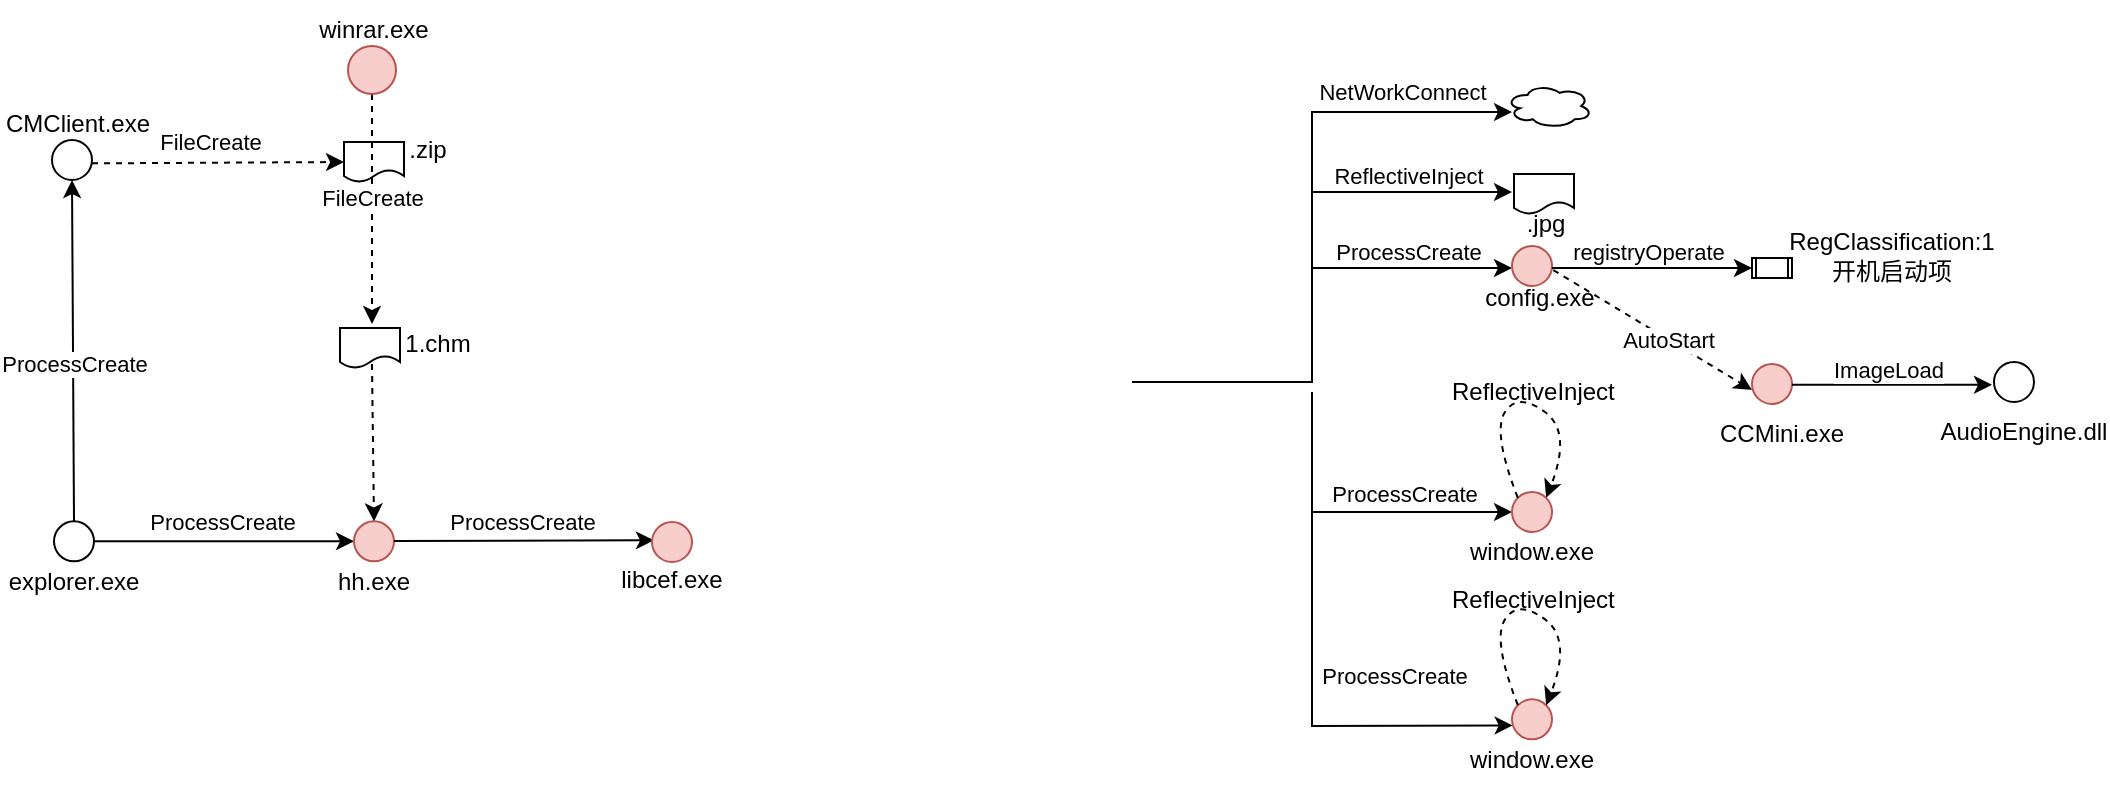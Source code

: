 <mxfile version="24.7.8">
  <diagram name="第 1 页" id="0wln6qU0DTgtoeFPeZgD">
    <mxGraphModel dx="1036" dy="457" grid="1" gridSize="10" guides="1" tooltips="1" connect="1" arrows="1" fold="1" page="1" pageScale="1" pageWidth="827" pageHeight="1169" math="0" shadow="0">
      <root>
        <mxCell id="0" />
        <mxCell id="1" parent="0" />
        <mxCell id="ZeUm5O9vcnacn5TollS_-1" value="" style="ellipse;whiteSpace=wrap;html=1;aspect=fixed;" vertex="1" parent="1">
          <mxGeometry x="141" y="358.67" width="20" height="20" as="geometry" />
        </mxCell>
        <mxCell id="ZeUm5O9vcnacn5TollS_-2" value="" style="endArrow=classic;html=1;rounded=0;exitX=1;exitY=0.5;exitDx=0;exitDy=0;" edge="1" parent="1" source="ZeUm5O9vcnacn5TollS_-1">
          <mxGeometry width="50" height="50" relative="1" as="geometry">
            <mxPoint x="391" y="353.67" as="sourcePoint" />
            <mxPoint x="291" y="368.67" as="targetPoint" />
          </mxGeometry>
        </mxCell>
        <mxCell id="ZeUm5O9vcnacn5TollS_-3" value="ProcessCreate" style="edgeLabel;html=1;align=center;verticalAlign=middle;resizable=0;points=[];" vertex="1" connectable="0" parent="ZeUm5O9vcnacn5TollS_-2">
          <mxGeometry x="-0.16" y="3" relative="1" as="geometry">
            <mxPoint x="9" y="-7" as="offset" />
          </mxGeometry>
        </mxCell>
        <mxCell id="ZeUm5O9vcnacn5TollS_-4" value="" style="ellipse;whiteSpace=wrap;html=1;aspect=fixed;fillColor=#f8cecc;strokeColor=#b85450;" vertex="1" parent="1">
          <mxGeometry x="291" y="358.67" width="20" height="20" as="geometry" />
        </mxCell>
        <mxCell id="ZeUm5O9vcnacn5TollS_-5" value="" style="endArrow=classic;html=1;rounded=0;entryX=0;entryY=0.5;entryDx=0;entryDy=0;" edge="1" parent="1" target="ZeUm5O9vcnacn5TollS_-9">
          <mxGeometry width="50" height="50" relative="1" as="geometry">
            <mxPoint x="770" y="294" as="sourcePoint" />
            <mxPoint x="818" y="444" as="targetPoint" />
            <Array as="points">
              <mxPoint x="770" y="354" />
            </Array>
          </mxGeometry>
        </mxCell>
        <mxCell id="ZeUm5O9vcnacn5TollS_-6" value="ProcessCreate" style="edgeLabel;html=1;align=center;verticalAlign=middle;resizable=0;points=[];" vertex="1" connectable="0" parent="ZeUm5O9vcnacn5TollS_-5">
          <mxGeometry x="-0.16" y="3" relative="1" as="geometry">
            <mxPoint x="39" y="-6" as="offset" />
          </mxGeometry>
        </mxCell>
        <mxCell id="ZeUm5O9vcnacn5TollS_-7" value="explorer.exe" style="text;strokeColor=none;align=center;fillColor=none;html=1;verticalAlign=middle;whiteSpace=wrap;rounded=0;" vertex="1" parent="1">
          <mxGeometry x="121" y="373.67" width="60" height="30" as="geometry" />
        </mxCell>
        <mxCell id="ZeUm5O9vcnacn5TollS_-8" value="hh.exe" style="text;strokeColor=none;align=center;fillColor=none;html=1;verticalAlign=middle;whiteSpace=wrap;rounded=0;" vertex="1" parent="1">
          <mxGeometry x="271" y="373.67" width="60" height="30" as="geometry" />
        </mxCell>
        <mxCell id="ZeUm5O9vcnacn5TollS_-9" value="" style="ellipse;whiteSpace=wrap;html=1;aspect=fixed;fillColor=#f8cecc;strokeColor=#b85450;" vertex="1" parent="1">
          <mxGeometry x="870" y="344" width="20" height="20" as="geometry" />
        </mxCell>
        <mxCell id="ZeUm5O9vcnacn5TollS_-10" value="window.exe" style="text;strokeColor=none;align=center;fillColor=none;html=1;verticalAlign=middle;whiteSpace=wrap;rounded=0;" vertex="1" parent="1">
          <mxGeometry x="850" y="359" width="60" height="30" as="geometry" />
        </mxCell>
        <mxCell id="ZeUm5O9vcnacn5TollS_-11" value="" style="endArrow=classic;html=1;rounded=0;exitX=0.5;exitY=0;exitDx=0;exitDy=0;entryX=0.5;entryY=1;entryDx=0;entryDy=0;" edge="1" parent="1" target="ZeUm5O9vcnacn5TollS_-13" source="ZeUm5O9vcnacn5TollS_-1">
          <mxGeometry width="50" height="50" relative="1" as="geometry">
            <mxPoint x="150" y="274.17" as="sourcePoint" />
            <mxPoint x="150" y="190" as="targetPoint" />
          </mxGeometry>
        </mxCell>
        <mxCell id="ZeUm5O9vcnacn5TollS_-12" value="ProcessCreate" style="edgeLabel;html=1;align=center;verticalAlign=middle;resizable=0;points=[];" vertex="1" connectable="0" parent="ZeUm5O9vcnacn5TollS_-11">
          <mxGeometry x="-0.16" y="3" relative="1" as="geometry">
            <mxPoint x="3" y="-7" as="offset" />
          </mxGeometry>
        </mxCell>
        <mxCell id="ZeUm5O9vcnacn5TollS_-13" value="" style="ellipse;whiteSpace=wrap;html=1;aspect=fixed;" vertex="1" parent="1">
          <mxGeometry x="140" y="168" width="20" height="20" as="geometry" />
        </mxCell>
        <mxCell id="ZeUm5O9vcnacn5TollS_-14" value="CMClient.exe" style="text;strokeColor=none;align=center;fillColor=none;html=1;verticalAlign=middle;whiteSpace=wrap;rounded=0;" vertex="1" parent="1">
          <mxGeometry x="123" y="145" width="60" height="30" as="geometry" />
        </mxCell>
        <mxCell id="ZeUm5O9vcnacn5TollS_-15" value="" style="endArrow=classic;html=1;rounded=0;exitX=1;exitY=0.5;exitDx=0;exitDy=0;edgeStyle=elbowEdgeStyle;dashed=1;entryX=0;entryY=0.5;entryDx=0;entryDy=0;" edge="1" parent="1" target="ZeUm5O9vcnacn5TollS_-17">
          <mxGeometry width="50" height="50" relative="1" as="geometry">
            <mxPoint x="160" y="179.58" as="sourcePoint" />
            <mxPoint x="210" y="120" as="targetPoint" />
            <Array as="points">
              <mxPoint x="180" y="180" />
            </Array>
          </mxGeometry>
        </mxCell>
        <mxCell id="ZeUm5O9vcnacn5TollS_-16" value="FileCreate" style="edgeLabel;html=1;align=center;verticalAlign=middle;resizable=0;points=[];" vertex="1" connectable="0" parent="ZeUm5O9vcnacn5TollS_-15">
          <mxGeometry x="-0.16" y="3" relative="1" as="geometry">
            <mxPoint x="6" y="-7" as="offset" />
          </mxGeometry>
        </mxCell>
        <mxCell id="ZeUm5O9vcnacn5TollS_-17" value="" style="shape=document;whiteSpace=wrap;html=1;boundedLbl=1;" vertex="1" parent="1">
          <mxGeometry x="286" y="169" width="30" height="20" as="geometry" />
        </mxCell>
        <mxCell id="ZeUm5O9vcnacn5TollS_-18" value=".zip" style="text;strokeColor=none;align=center;fillColor=none;html=1;verticalAlign=middle;whiteSpace=wrap;rounded=0;" vertex="1" parent="1">
          <mxGeometry x="298" y="158" width="60" height="30" as="geometry" />
        </mxCell>
        <mxCell id="ZeUm5O9vcnacn5TollS_-19" value="" style="endArrow=classic;html=1;rounded=0;exitX=0.5;exitY=1;exitDx=0;exitDy=0;edgeStyle=elbowEdgeStyle;dashed=1;" edge="1" parent="1" source="ZeUm5O9vcnacn5TollS_-21">
          <mxGeometry width="50" height="50" relative="1" as="geometry">
            <mxPoint x="234.34" y="192.66" as="sourcePoint" />
            <mxPoint x="300" y="260" as="targetPoint" />
            <Array as="points">
              <mxPoint x="300" y="210" />
            </Array>
          </mxGeometry>
        </mxCell>
        <mxCell id="ZeUm5O9vcnacn5TollS_-20" value="FileCreate" style="edgeLabel;html=1;align=center;verticalAlign=middle;resizable=0;points=[];" vertex="1" connectable="0" parent="ZeUm5O9vcnacn5TollS_-19">
          <mxGeometry x="-0.16" y="3" relative="1" as="geometry">
            <mxPoint x="-3" y="3" as="offset" />
          </mxGeometry>
        </mxCell>
        <mxCell id="ZeUm5O9vcnacn5TollS_-21" value="" style="ellipse;whiteSpace=wrap;html=1;aspect=fixed;fillColor=#f8cecc;strokeColor=#b85450;" vertex="1" parent="1">
          <mxGeometry x="288" y="121" width="24" height="24" as="geometry" />
        </mxCell>
        <mxCell id="ZeUm5O9vcnacn5TollS_-22" value="winrar.exe" style="text;strokeColor=none;align=center;fillColor=none;html=1;verticalAlign=middle;whiteSpace=wrap;rounded=0;" vertex="1" parent="1">
          <mxGeometry x="271" y="98" width="60" height="30" as="geometry" />
        </mxCell>
        <mxCell id="ZeUm5O9vcnacn5TollS_-23" value="" style="endArrow=classic;html=1;rounded=0;entryX=0.339;entryY=-0.066;entryDx=0;entryDy=0;entryPerimeter=0;" edge="1" parent="1" target="ZeUm5O9vcnacn5TollS_-51">
          <mxGeometry width="50" height="50" relative="1" as="geometry">
            <mxPoint x="770" y="354" as="sourcePoint" />
            <mxPoint x="870" y="414" as="targetPoint" />
            <Array as="points">
              <mxPoint x="770" y="461" />
            </Array>
          </mxGeometry>
        </mxCell>
        <mxCell id="ZeUm5O9vcnacn5TollS_-24" value="ProcessCreate" style="edgeLabel;html=1;align=center;verticalAlign=middle;resizable=0;points=[];" vertex="1" connectable="0" parent="ZeUm5O9vcnacn5TollS_-23">
          <mxGeometry x="-0.16" y="3" relative="1" as="geometry">
            <mxPoint x="38" y="-5" as="offset" />
          </mxGeometry>
        </mxCell>
        <mxCell id="ZeUm5O9vcnacn5TollS_-25" value="" style="endArrow=classic;html=1;rounded=0;exitX=1;exitY=0.5;exitDx=0;exitDy=0;" edge="1" parent="1">
          <mxGeometry width="50" height="50" relative="1" as="geometry">
            <mxPoint x="680" y="289" as="sourcePoint" />
            <mxPoint x="870" y="154" as="targetPoint" />
            <Array as="points">
              <mxPoint x="770" y="289" />
              <mxPoint x="770" y="154" />
            </Array>
          </mxGeometry>
        </mxCell>
        <mxCell id="ZeUm5O9vcnacn5TollS_-26" value="NetWorkConnect" style="edgeLabel;html=1;align=center;verticalAlign=middle;resizable=0;points=[];" vertex="1" connectable="0" parent="ZeUm5O9vcnacn5TollS_-25">
          <mxGeometry x="0.083" y="3" relative="1" as="geometry">
            <mxPoint x="48" y="-59" as="offset" />
          </mxGeometry>
        </mxCell>
        <mxCell id="ZeUm5O9vcnacn5TollS_-27" value="" style="ellipse;shape=cloud;whiteSpace=wrap;html=1;" vertex="1" parent="1">
          <mxGeometry x="867" y="140" width="43" height="22" as="geometry" />
        </mxCell>
        <mxCell id="ZeUm5O9vcnacn5TollS_-28" value="" style="endArrow=classic;html=1;rounded=0;" edge="1" parent="1">
          <mxGeometry width="50" height="50" relative="1" as="geometry">
            <mxPoint x="770" y="194" as="sourcePoint" />
            <mxPoint x="870" y="194" as="targetPoint" />
          </mxGeometry>
        </mxCell>
        <mxCell id="ZeUm5O9vcnacn5TollS_-29" value="ReflectiveInject" style="edgeLabel;html=1;align=center;verticalAlign=middle;resizable=0;points=[];" vertex="1" connectable="0" parent="ZeUm5O9vcnacn5TollS_-28">
          <mxGeometry x="0.152" y="-2" relative="1" as="geometry">
            <mxPoint x="-10" y="-10" as="offset" />
          </mxGeometry>
        </mxCell>
        <mxCell id="ZeUm5O9vcnacn5TollS_-30" value="" style="shape=document;whiteSpace=wrap;html=1;boundedLbl=1;" vertex="1" parent="1">
          <mxGeometry x="871" y="185" width="30" height="20" as="geometry" />
        </mxCell>
        <mxCell id="ZeUm5O9vcnacn5TollS_-31" value=".jpg" style="text;strokeColor=none;align=center;fillColor=none;html=1;verticalAlign=middle;whiteSpace=wrap;rounded=0;" vertex="1" parent="1">
          <mxGeometry x="857" y="195" width="60" height="30" as="geometry" />
        </mxCell>
        <mxCell id="ZeUm5O9vcnacn5TollS_-32" value="" style="endArrow=classic;html=1;rounded=0;" edge="1" parent="1">
          <mxGeometry width="50" height="50" relative="1" as="geometry">
            <mxPoint x="770" y="232" as="sourcePoint" />
            <mxPoint x="870" y="232" as="targetPoint" />
          </mxGeometry>
        </mxCell>
        <mxCell id="ZeUm5O9vcnacn5TollS_-33" value="ProcessCreate" style="edgeLabel;html=1;align=center;verticalAlign=middle;resizable=0;points=[];" vertex="1" connectable="0" parent="ZeUm5O9vcnacn5TollS_-32">
          <mxGeometry x="0.152" y="-2" relative="1" as="geometry">
            <mxPoint x="-10" y="-10" as="offset" />
          </mxGeometry>
        </mxCell>
        <mxCell id="ZeUm5O9vcnacn5TollS_-34" value="config.exe" style="text;strokeColor=none;align=center;fillColor=none;html=1;verticalAlign=middle;whiteSpace=wrap;rounded=0;" vertex="1" parent="1">
          <mxGeometry x="854" y="232" width="60" height="30" as="geometry" />
        </mxCell>
        <mxCell id="ZeUm5O9vcnacn5TollS_-35" value="" style="ellipse;whiteSpace=wrap;html=1;aspect=fixed;fillColor=#f8cecc;strokeColor=#b85450;" vertex="1" parent="1">
          <mxGeometry x="870" y="221" width="20" height="20" as="geometry" />
        </mxCell>
        <mxCell id="ZeUm5O9vcnacn5TollS_-36" value="" style="endArrow=classic;html=1;rounded=0;" edge="1" parent="1">
          <mxGeometry width="50" height="50" relative="1" as="geometry">
            <mxPoint x="890" y="232" as="sourcePoint" />
            <mxPoint x="990" y="232" as="targetPoint" />
          </mxGeometry>
        </mxCell>
        <mxCell id="ZeUm5O9vcnacn5TollS_-37" value="registryOperate" style="edgeLabel;html=1;align=center;verticalAlign=middle;resizable=0;points=[];" vertex="1" connectable="0" parent="ZeUm5O9vcnacn5TollS_-36">
          <mxGeometry x="0.152" y="-2" relative="1" as="geometry">
            <mxPoint x="-10" y="-10" as="offset" />
          </mxGeometry>
        </mxCell>
        <mxCell id="ZeUm5O9vcnacn5TollS_-38" value="RegClassification:1&lt;br&gt;开机启动项" style="text;strokeColor=none;align=center;fillColor=none;html=1;verticalAlign=middle;whiteSpace=wrap;rounded=0;" vertex="1" parent="1">
          <mxGeometry x="1022" y="211" width="76" height="30" as="geometry" />
        </mxCell>
        <mxCell id="ZeUm5O9vcnacn5TollS_-39" value="" style="shape=process;whiteSpace=wrap;html=1;backgroundOutline=1;" vertex="1" parent="1">
          <mxGeometry x="990" y="227" width="20" height="10" as="geometry" />
        </mxCell>
        <mxCell id="ZeUm5O9vcnacn5TollS_-40" value="" style="endArrow=classic;html=1;rounded=0;exitX=0.611;exitY=0.035;exitDx=0;exitDy=0;exitPerimeter=0;dashed=1;" edge="1" parent="1" source="ZeUm5O9vcnacn5TollS_-34">
          <mxGeometry width="50" height="50" relative="1" as="geometry">
            <mxPoint x="890" y="293" as="sourcePoint" />
            <mxPoint x="990" y="293" as="targetPoint" />
          </mxGeometry>
        </mxCell>
        <mxCell id="ZeUm5O9vcnacn5TollS_-41" value="AutoStart" style="edgeLabel;html=1;align=center;verticalAlign=middle;resizable=0;points=[];" vertex="1" connectable="0" parent="ZeUm5O9vcnacn5TollS_-40">
          <mxGeometry x="0.152" y="-2" relative="1" as="geometry">
            <mxPoint x="1" y="-2" as="offset" />
          </mxGeometry>
        </mxCell>
        <mxCell id="ZeUm5O9vcnacn5TollS_-42" value="CCMini.exe" style="text;strokeColor=none;align=center;fillColor=none;html=1;verticalAlign=middle;whiteSpace=wrap;rounded=0;" vertex="1" parent="1">
          <mxGeometry x="967" y="300" width="76" height="30" as="geometry" />
        </mxCell>
        <mxCell id="ZeUm5O9vcnacn5TollS_-43" value="" style="ellipse;whiteSpace=wrap;html=1;aspect=fixed;fillColor=#f8cecc;strokeColor=#b85450;" vertex="1" parent="1">
          <mxGeometry x="990" y="280" width="20" height="20" as="geometry" />
        </mxCell>
        <mxCell id="ZeUm5O9vcnacn5TollS_-44" value="" style="endArrow=classic;html=1;rounded=0;" edge="1" parent="1">
          <mxGeometry width="50" height="50" relative="1" as="geometry">
            <mxPoint x="1010" y="290.43" as="sourcePoint" />
            <mxPoint x="1110" y="290.43" as="targetPoint" />
          </mxGeometry>
        </mxCell>
        <mxCell id="ZeUm5O9vcnacn5TollS_-45" value="ImageLoad" style="edgeLabel;html=1;align=center;verticalAlign=middle;resizable=0;points=[];" vertex="1" connectable="0" parent="ZeUm5O9vcnacn5TollS_-44">
          <mxGeometry x="0.152" y="-2" relative="1" as="geometry">
            <mxPoint x="-10" y="-10" as="offset" />
          </mxGeometry>
        </mxCell>
        <mxCell id="ZeUm5O9vcnacn5TollS_-46" value="AudioEngine.dll" style="text;strokeColor=none;align=center;fillColor=none;html=1;verticalAlign=middle;whiteSpace=wrap;rounded=0;" vertex="1" parent="1">
          <mxGeometry x="1088" y="299" width="76" height="30" as="geometry" />
        </mxCell>
        <mxCell id="ZeUm5O9vcnacn5TollS_-47" value="" style="ellipse;whiteSpace=wrap;html=1;aspect=fixed;" vertex="1" parent="1">
          <mxGeometry x="1111" y="279" width="20" height="20" as="geometry" />
        </mxCell>
        <mxCell id="ZeUm5O9vcnacn5TollS_-48" value="" style="curved=1;endArrow=classic;html=1;rounded=0;exitX=0;exitY=0;exitDx=0;exitDy=0;entryX=1;entryY=0;entryDx=0;entryDy=0;dashed=1;" edge="1" parent="1" source="ZeUm5O9vcnacn5TollS_-9" target="ZeUm5O9vcnacn5TollS_-9">
          <mxGeometry width="50" height="50" relative="1" as="geometry">
            <mxPoint x="840" y="304" as="sourcePoint" />
            <mxPoint x="890" y="254" as="targetPoint" />
            <Array as="points">
              <mxPoint x="860" y="314" />
              <mxPoint x="873" y="294" />
              <mxPoint x="900" y="314" />
            </Array>
          </mxGeometry>
        </mxCell>
        <mxCell id="ZeUm5O9vcnacn5TollS_-49" value="ReflectiveInject" style="text;whiteSpace=wrap;" vertex="1" parent="1">
          <mxGeometry x="838" y="280" width="90" height="20" as="geometry" />
        </mxCell>
        <mxCell id="ZeUm5O9vcnacn5TollS_-50" value="" style="ellipse;whiteSpace=wrap;html=1;aspect=fixed;fillColor=#f8cecc;strokeColor=#b85450;" vertex="1" parent="1">
          <mxGeometry x="870" y="447.67" width="20" height="20" as="geometry" />
        </mxCell>
        <mxCell id="ZeUm5O9vcnacn5TollS_-51" value="window.exe" style="text;strokeColor=none;align=center;fillColor=none;html=1;verticalAlign=middle;whiteSpace=wrap;rounded=0;" vertex="1" parent="1">
          <mxGeometry x="850" y="462.67" width="60" height="30" as="geometry" />
        </mxCell>
        <mxCell id="ZeUm5O9vcnacn5TollS_-52" value="" style="curved=1;endArrow=classic;html=1;rounded=0;exitX=0;exitY=0;exitDx=0;exitDy=0;entryX=1;entryY=0;entryDx=0;entryDy=0;dashed=1;" edge="1" parent="1" source="ZeUm5O9vcnacn5TollS_-50" target="ZeUm5O9vcnacn5TollS_-50">
          <mxGeometry width="50" height="50" relative="1" as="geometry">
            <mxPoint x="840" y="407.67" as="sourcePoint" />
            <mxPoint x="890" y="357.67" as="targetPoint" />
            <Array as="points">
              <mxPoint x="860" y="417.67" />
              <mxPoint x="873" y="397.67" />
              <mxPoint x="900" y="417.67" />
            </Array>
          </mxGeometry>
        </mxCell>
        <mxCell id="ZeUm5O9vcnacn5TollS_-53" value="ReflectiveInject" style="text;whiteSpace=wrap;" vertex="1" parent="1">
          <mxGeometry x="838" y="383.67" width="90" height="20" as="geometry" />
        </mxCell>
        <mxCell id="ZeUm5O9vcnacn5TollS_-54" value="" style="shape=document;whiteSpace=wrap;html=1;boundedLbl=1;" vertex="1" parent="1">
          <mxGeometry x="284" y="262" width="30" height="20" as="geometry" />
        </mxCell>
        <mxCell id="ZeUm5O9vcnacn5TollS_-55" value="1.chm" style="text;strokeColor=none;align=center;fillColor=none;html=1;verticalAlign=middle;whiteSpace=wrap;rounded=0;" vertex="1" parent="1">
          <mxGeometry x="303" y="255" width="60" height="30" as="geometry" />
        </mxCell>
        <mxCell id="ZeUm5O9vcnacn5TollS_-56" value="" style="endArrow=classic;html=1;rounded=0;exitX=0.533;exitY=0.9;exitDx=0;exitDy=0;entryX=0.5;entryY=0;entryDx=0;entryDy=0;exitPerimeter=0;dashed=1;" edge="1" parent="1" source="ZeUm5O9vcnacn5TollS_-54" target="ZeUm5O9vcnacn5TollS_-4">
          <mxGeometry width="50" height="50" relative="1" as="geometry">
            <mxPoint x="160" y="284.17" as="sourcePoint" />
            <mxPoint x="160" y="198" as="targetPoint" />
          </mxGeometry>
        </mxCell>
        <mxCell id="ZeUm5O9vcnacn5TollS_-59" value="" style="endArrow=classic;html=1;rounded=0;exitX=1;exitY=0.5;exitDx=0;exitDy=0;" edge="1" parent="1">
          <mxGeometry width="50" height="50" relative="1" as="geometry">
            <mxPoint x="311" y="368.5" as="sourcePoint" />
            <mxPoint x="441" y="368.17" as="targetPoint" />
          </mxGeometry>
        </mxCell>
        <mxCell id="ZeUm5O9vcnacn5TollS_-60" value="ProcessCreate" style="edgeLabel;html=1;align=center;verticalAlign=middle;resizable=0;points=[];" vertex="1" connectable="0" parent="ZeUm5O9vcnacn5TollS_-59">
          <mxGeometry x="-0.16" y="3" relative="1" as="geometry">
            <mxPoint x="9" y="-7" as="offset" />
          </mxGeometry>
        </mxCell>
        <mxCell id="ZeUm5O9vcnacn5TollS_-61" value="" style="ellipse;whiteSpace=wrap;html=1;aspect=fixed;fillColor=#f8cecc;strokeColor=#b85450;" vertex="1" parent="1">
          <mxGeometry x="440" y="359.0" width="20" height="20" as="geometry" />
        </mxCell>
        <mxCell id="ZeUm5O9vcnacn5TollS_-62" value="libcef.exe" style="text;strokeColor=none;align=center;fillColor=none;html=1;verticalAlign=middle;whiteSpace=wrap;rounded=0;" vertex="1" parent="1">
          <mxGeometry x="420" y="372.67" width="60" height="30" as="geometry" />
        </mxCell>
      </root>
    </mxGraphModel>
  </diagram>
</mxfile>
